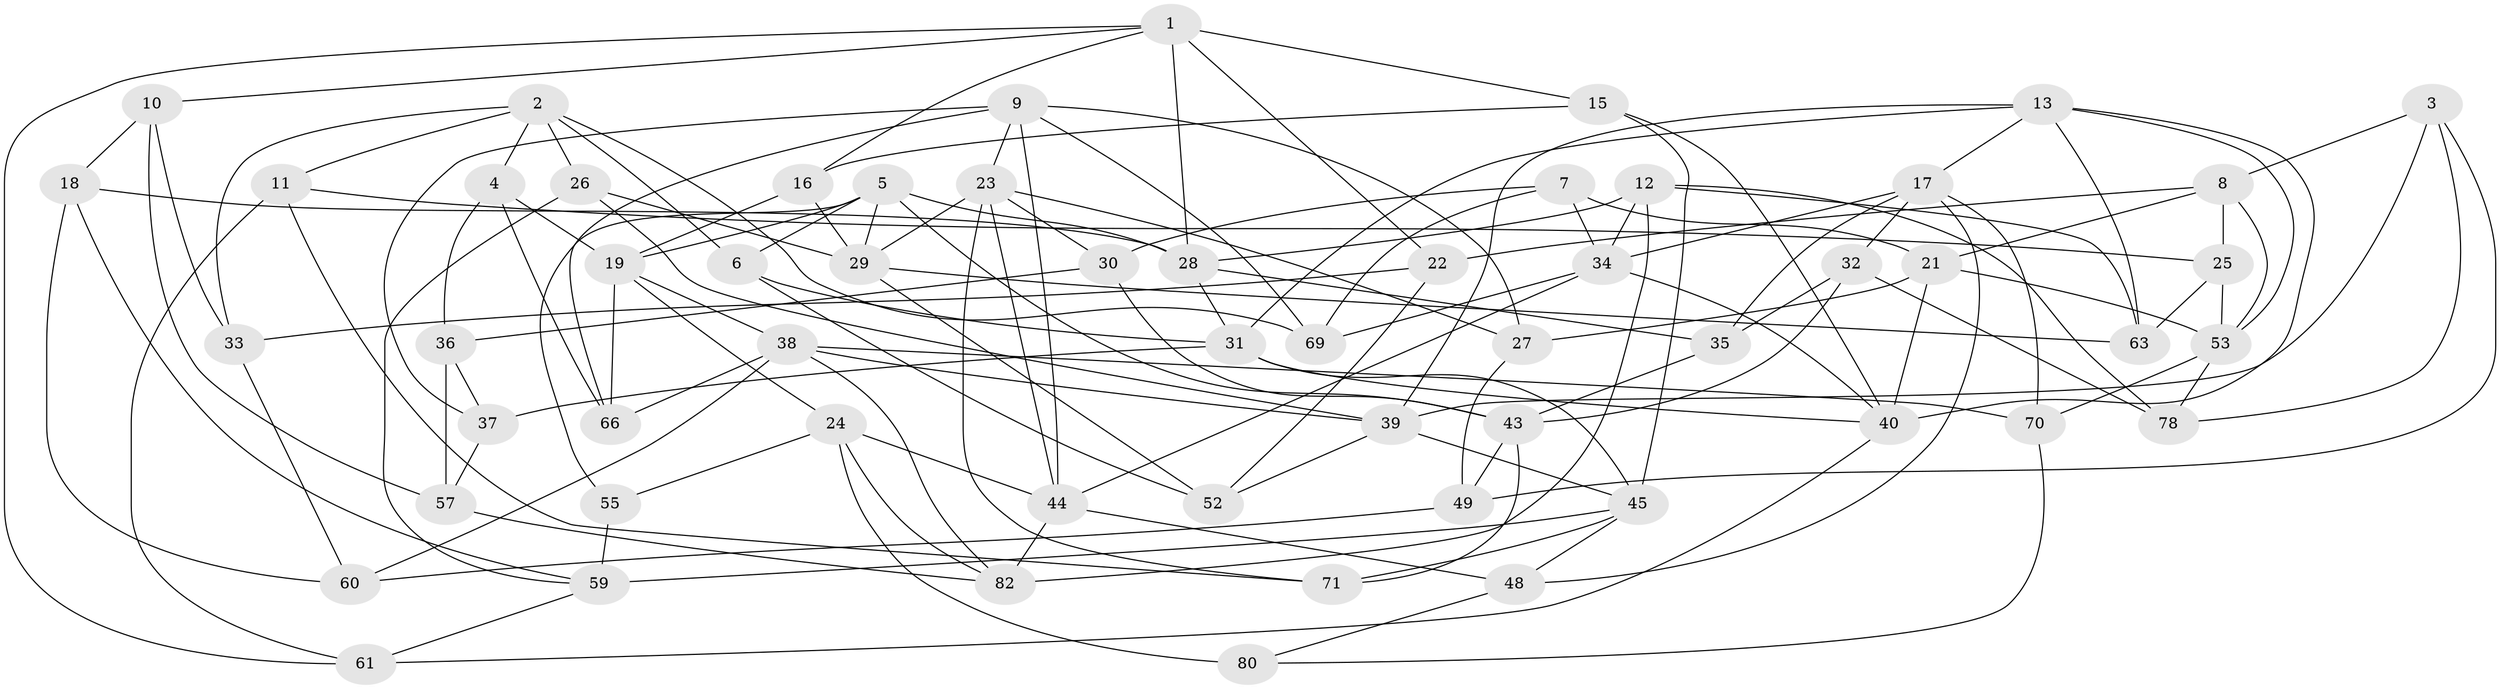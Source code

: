 // original degree distribution, {4: 1.0}
// Generated by graph-tools (version 1.1) at 2025/11/02/27/25 16:11:48]
// undirected, 58 vertices, 137 edges
graph export_dot {
graph [start="1"]
  node [color=gray90,style=filled];
  1 [super="+79"];
  2 [super="+20"];
  3;
  4;
  5 [super="+65"];
  6;
  7;
  8 [super="+77"];
  9 [super="+68"];
  10;
  11;
  12 [super="+41"];
  13 [super="+14"];
  15;
  16;
  17 [super="+64"];
  18;
  19 [super="+56"];
  21 [super="+76"];
  22;
  23 [super="+47"];
  24 [super="+75"];
  25;
  26;
  27;
  28 [super="+58"];
  29 [super="+54"];
  30;
  31 [super="+46"];
  32;
  33;
  34 [super="+62"];
  35;
  36;
  37;
  38 [super="+67"];
  39 [super="+42"];
  40 [super="+50"];
  43 [super="+73"];
  44 [super="+51"];
  45 [super="+74"];
  48;
  49;
  52;
  53 [super="+72"];
  55;
  57;
  59 [super="+81"];
  60;
  61;
  63;
  66;
  69;
  70;
  71;
  78;
  80;
  82 [super="+83"];
  1 -- 16;
  1 -- 10;
  1 -- 28;
  1 -- 61;
  1 -- 22;
  1 -- 15;
  2 -- 6;
  2 -- 26;
  2 -- 11;
  2 -- 33;
  2 -- 4;
  2 -- 69;
  3 -- 8;
  3 -- 39;
  3 -- 78;
  3 -- 49;
  4 -- 19;
  4 -- 36;
  4 -- 66;
  5 -- 28;
  5 -- 6;
  5 -- 29;
  5 -- 43;
  5 -- 19;
  5 -- 55;
  6 -- 52;
  6 -- 31;
  7 -- 21;
  7 -- 30;
  7 -- 69;
  7 -- 34;
  8 -- 53;
  8 -- 25;
  8 -- 21 [weight=2];
  8 -- 22;
  9 -- 37;
  9 -- 23;
  9 -- 66;
  9 -- 27;
  9 -- 44;
  9 -- 69;
  10 -- 18;
  10 -- 33;
  10 -- 57;
  11 -- 25;
  11 -- 71;
  11 -- 61;
  12 -- 78;
  12 -- 34;
  12 -- 82 [weight=2];
  12 -- 63;
  12 -- 28;
  13 -- 53;
  13 -- 39;
  13 -- 63;
  13 -- 17;
  13 -- 40;
  13 -- 31;
  15 -- 16;
  15 -- 45;
  15 -- 40;
  16 -- 19;
  16 -- 29;
  17 -- 35;
  17 -- 32;
  17 -- 34;
  17 -- 48;
  17 -- 70;
  18 -- 60;
  18 -- 59;
  18 -- 28;
  19 -- 66;
  19 -- 24;
  19 -- 38;
  21 -- 53;
  21 -- 40;
  21 -- 27;
  22 -- 33;
  22 -- 52;
  23 -- 30;
  23 -- 27;
  23 -- 29;
  23 -- 71;
  23 -- 44;
  24 -- 80 [weight=2];
  24 -- 82;
  24 -- 55;
  24 -- 44;
  25 -- 63;
  25 -- 53;
  26 -- 29;
  26 -- 59;
  26 -- 39;
  27 -- 49;
  28 -- 35;
  28 -- 31;
  29 -- 63;
  29 -- 52;
  30 -- 43;
  30 -- 36;
  31 -- 45;
  31 -- 40;
  31 -- 37;
  32 -- 78;
  32 -- 43;
  32 -- 35;
  33 -- 60;
  34 -- 69;
  34 -- 40;
  34 -- 44;
  35 -- 43;
  36 -- 37;
  36 -- 57;
  37 -- 57;
  38 -- 60;
  38 -- 66;
  38 -- 70;
  38 -- 82;
  38 -- 39;
  39 -- 52;
  39 -- 45;
  40 -- 61;
  43 -- 49;
  43 -- 71;
  44 -- 82;
  44 -- 48;
  45 -- 48;
  45 -- 59;
  45 -- 71;
  48 -- 80;
  49 -- 60;
  53 -- 78;
  53 -- 70;
  55 -- 59 [weight=2];
  57 -- 82;
  59 -- 61;
  70 -- 80;
}
